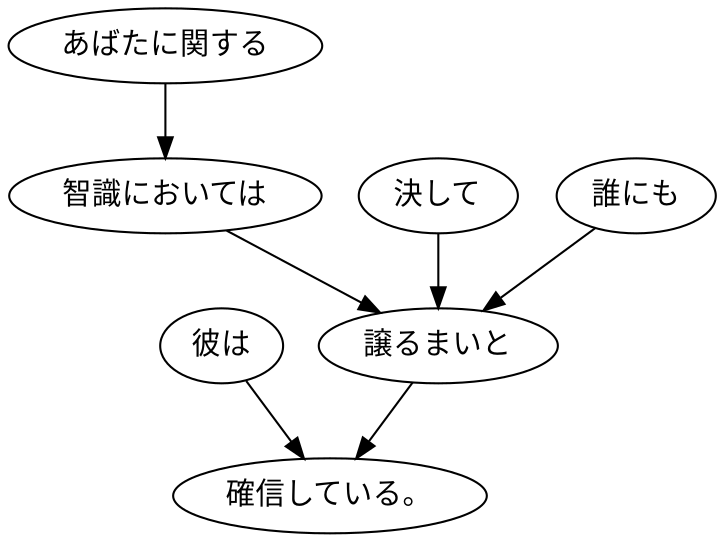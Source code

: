 digraph graph5595 {
	node0 [label="彼は"];
	node1 [label="あばたに関する"];
	node2 [label="智識においては"];
	node3 [label="決して"];
	node4 [label="誰にも"];
	node5 [label="譲るまいと"];
	node6 [label="確信している。"];
	node0 -> node6;
	node1 -> node2;
	node2 -> node5;
	node3 -> node5;
	node4 -> node5;
	node5 -> node6;
}
